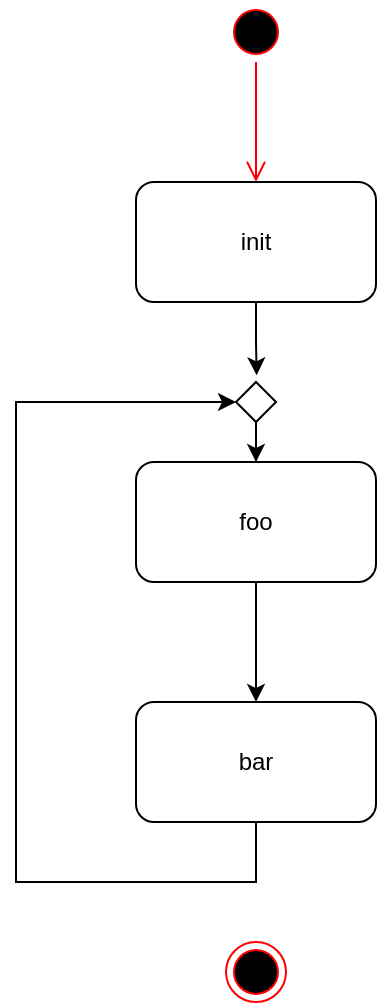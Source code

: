 <mxfile version="24.7.5">
  <diagram name="Seite-1" id="eqyHMd4KYQcU10JOmPtt">
    <mxGraphModel dx="1098" dy="988" grid="1" gridSize="10" guides="1" tooltips="1" connect="1" arrows="1" fold="1" page="1" pageScale="1" pageWidth="413" pageHeight="583" math="0" shadow="0">
      <root>
        <mxCell id="0" />
        <mxCell id="1" parent="0" />
        <mxCell id="LBbv1TrmcNM5nlyRZcIx-1" value="init" style="rounded=1;whiteSpace=wrap;html=1;" parent="1" vertex="1">
          <mxGeometry x="170" y="110" width="120" height="60" as="geometry" />
        </mxCell>
        <mxCell id="LBbv1TrmcNM5nlyRZcIx-11" style="edgeStyle=orthogonalEdgeStyle;rounded=0;orthogonalLoop=1;jettySize=auto;html=1;entryX=0.5;entryY=0;entryDx=0;entryDy=0;" parent="1" source="LBbv1TrmcNM5nlyRZcIx-2" target="LBbv1TrmcNM5nlyRZcIx-3" edge="1">
          <mxGeometry relative="1" as="geometry" />
        </mxCell>
        <mxCell id="LBbv1TrmcNM5nlyRZcIx-2" value="foo" style="rounded=1;whiteSpace=wrap;html=1;" parent="1" vertex="1">
          <mxGeometry x="170" y="250" width="120" height="60" as="geometry" />
        </mxCell>
        <mxCell id="LBbv1TrmcNM5nlyRZcIx-3" value="bar" style="rounded=1;whiteSpace=wrap;html=1;" parent="1" vertex="1">
          <mxGeometry x="170" y="370" width="120" height="60" as="geometry" />
        </mxCell>
        <mxCell id="LBbv1TrmcNM5nlyRZcIx-13" style="edgeStyle=orthogonalEdgeStyle;rounded=0;orthogonalLoop=1;jettySize=auto;html=1;entryX=0;entryY=0.5;entryDx=0;entryDy=0;exitX=0.5;exitY=1;exitDx=0;exitDy=0;" parent="1" source="LBbv1TrmcNM5nlyRZcIx-3" target="LBbv1TrmcNM5nlyRZcIx-8" edge="1">
          <mxGeometry relative="1" as="geometry">
            <Array as="points">
              <mxPoint x="230" y="460" />
              <mxPoint x="110" y="460" />
              <mxPoint x="110" y="220" />
            </Array>
            <mxPoint x="230" y="580" as="sourcePoint" />
          </mxGeometry>
        </mxCell>
        <mxCell id="LBbv1TrmcNM5nlyRZcIx-5" value="" style="ellipse;html=1;shape=startState;fillColor=#000000;strokeColor=#ff0000;" parent="1" vertex="1">
          <mxGeometry x="215" y="20" width="30" height="30" as="geometry" />
        </mxCell>
        <mxCell id="LBbv1TrmcNM5nlyRZcIx-6" value="" style="edgeStyle=orthogonalEdgeStyle;html=1;verticalAlign=bottom;endArrow=open;endSize=8;strokeColor=#ff0000;rounded=0;" parent="1" source="LBbv1TrmcNM5nlyRZcIx-5" edge="1">
          <mxGeometry relative="1" as="geometry">
            <mxPoint x="230" y="110" as="targetPoint" />
          </mxGeometry>
        </mxCell>
        <mxCell id="LBbv1TrmcNM5nlyRZcIx-10" style="edgeStyle=orthogonalEdgeStyle;rounded=0;orthogonalLoop=1;jettySize=auto;html=1;entryX=0.5;entryY=0;entryDx=0;entryDy=0;" parent="1" source="LBbv1TrmcNM5nlyRZcIx-8" target="LBbv1TrmcNM5nlyRZcIx-2" edge="1">
          <mxGeometry relative="1" as="geometry" />
        </mxCell>
        <mxCell id="LBbv1TrmcNM5nlyRZcIx-8" value="" style="rhombus;whiteSpace=wrap;html=1;" parent="1" vertex="1">
          <mxGeometry x="220" y="210" width="20" height="20" as="geometry" />
        </mxCell>
        <mxCell id="LBbv1TrmcNM5nlyRZcIx-9" style="edgeStyle=orthogonalEdgeStyle;rounded=0;orthogonalLoop=1;jettySize=auto;html=1;entryX=0.517;entryY=-0.167;entryDx=0;entryDy=0;entryPerimeter=0;" parent="1" source="LBbv1TrmcNM5nlyRZcIx-1" target="LBbv1TrmcNM5nlyRZcIx-8" edge="1">
          <mxGeometry relative="1" as="geometry" />
        </mxCell>
        <mxCell id="LBbv1TrmcNM5nlyRZcIx-14" value="" style="ellipse;html=1;shape=endState;fillColor=#000000;strokeColor=#ff0000;" parent="1" vertex="1">
          <mxGeometry x="215" y="490" width="30" height="30" as="geometry" />
        </mxCell>
      </root>
    </mxGraphModel>
  </diagram>
</mxfile>
